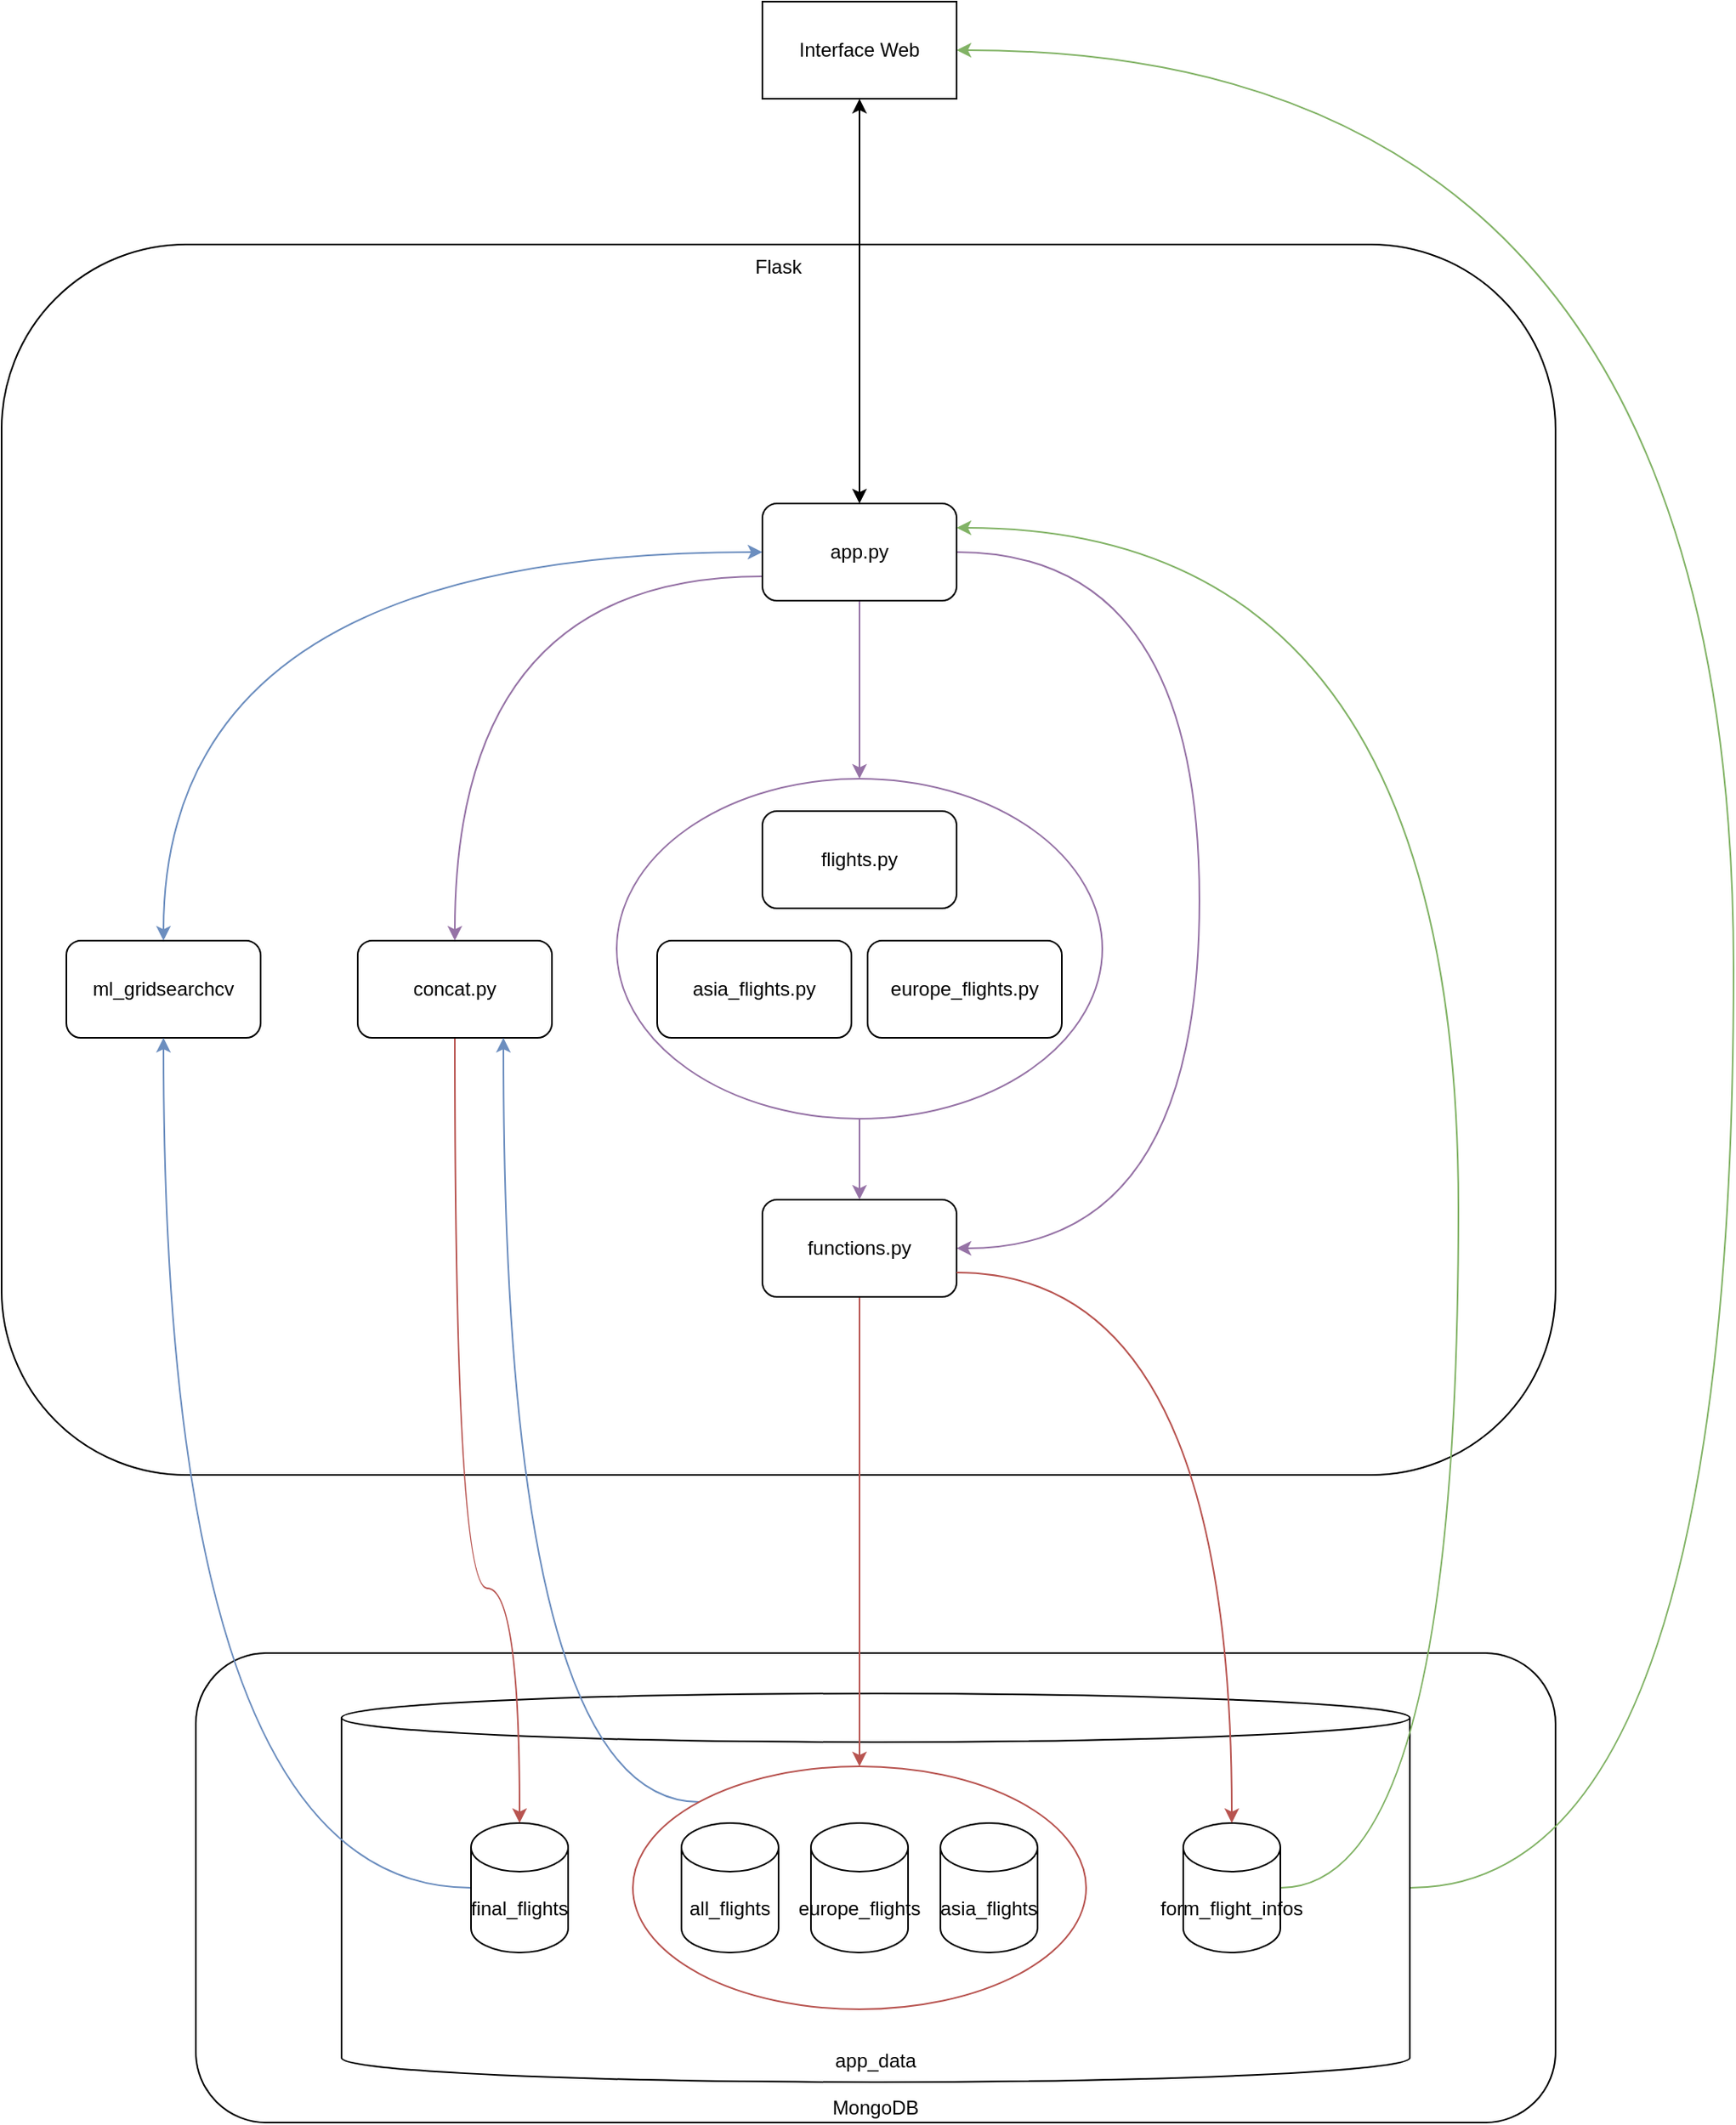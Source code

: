 <mxfile version="24.8.3">
  <diagram id="_Zeu2Und_BIN9iEwyCzT" name="Page-1">
    <mxGraphModel dx="1434" dy="738" grid="1" gridSize="10" guides="1" tooltips="1" connect="1" arrows="1" fold="1" page="1" pageScale="1" pageWidth="1200" pageHeight="1600" math="0" shadow="0">
      <root>
        <mxCell id="0" />
        <mxCell id="1" parent="0" />
        <mxCell id="iOH8eXoNTPQZBnvEToZv-1" value="Flask" style="rounded=1;whiteSpace=wrap;html=1;verticalAlign=top;" vertex="1" parent="1">
          <mxGeometry x="50" y="420" width="960" height="760" as="geometry" />
        </mxCell>
        <mxCell id="iOH8eXoNTPQZBnvEToZv-2" value="MongoDB" style="rounded=1;whiteSpace=wrap;html=1;verticalAlign=bottom;" vertex="1" parent="1">
          <mxGeometry x="170" y="1290" width="840" height="290" as="geometry" />
        </mxCell>
        <mxCell id="iOH8eXoNTPQZBnvEToZv-38" style="edgeStyle=orthogonalEdgeStyle;curved=1;rounded=0;orthogonalLoop=1;jettySize=auto;html=1;exitX=1;exitY=0.5;exitDx=0;exitDy=0;exitPerimeter=0;entryX=1;entryY=0.5;entryDx=0;entryDy=0;strokeColor=#82b366;fillColor=#d5e8d4;" edge="1" parent="1" source="iOH8eXoNTPQZBnvEToZv-3" target="iOH8eXoNTPQZBnvEToZv-17">
          <mxGeometry relative="1" as="geometry">
            <Array as="points">
              <mxPoint x="1120" y="1435" />
              <mxPoint x="1120" y="300" />
            </Array>
          </mxGeometry>
        </mxCell>
        <mxCell id="iOH8eXoNTPQZBnvEToZv-3" value="app_data" style="shape=cylinder3;whiteSpace=wrap;html=1;boundedLbl=1;backgroundOutline=1;size=15;verticalAlign=bottom;" vertex="1" parent="1">
          <mxGeometry x="260" y="1315" width="660" height="240" as="geometry" />
        </mxCell>
        <mxCell id="iOH8eXoNTPQZBnvEToZv-33" style="edgeStyle=orthogonalEdgeStyle;curved=1;rounded=0;orthogonalLoop=1;jettySize=auto;html=1;exitX=0.5;exitY=0;exitDx=0;exitDy=0;entryX=0;entryY=0.25;entryDx=0;entryDy=0;strokeColor=none;" edge="1" parent="1" source="iOH8eXoNTPQZBnvEToZv-4" target="iOH8eXoNTPQZBnvEToZv-6">
          <mxGeometry relative="1" as="geometry" />
        </mxCell>
        <mxCell id="iOH8eXoNTPQZBnvEToZv-4" value="ml_gridsearchcv" style="rounded=1;whiteSpace=wrap;html=1;" vertex="1" parent="1">
          <mxGeometry x="90" y="850" width="120" height="60" as="geometry" />
        </mxCell>
        <mxCell id="iOH8eXoNTPQZBnvEToZv-29" style="edgeStyle=orthogonalEdgeStyle;curved=1;rounded=0;orthogonalLoop=1;jettySize=auto;html=1;exitX=0.5;exitY=1;exitDx=0;exitDy=0;entryX=0.5;entryY=0;entryDx=0;entryDy=0;entryPerimeter=0;fillColor=#f8cecc;strokeColor=#b85450;" edge="1" parent="1" source="iOH8eXoNTPQZBnvEToZv-5" target="iOH8eXoNTPQZBnvEToZv-16">
          <mxGeometry relative="1" as="geometry">
            <Array as="points">
              <mxPoint x="330" y="1250" />
              <mxPoint x="370" y="1250" />
            </Array>
          </mxGeometry>
        </mxCell>
        <mxCell id="iOH8eXoNTPQZBnvEToZv-5" value="concat.py" style="rounded=1;whiteSpace=wrap;html=1;" vertex="1" parent="1">
          <mxGeometry x="270" y="850" width="120" height="60" as="geometry" />
        </mxCell>
        <mxCell id="iOH8eXoNTPQZBnvEToZv-20" style="edgeStyle=orthogonalEdgeStyle;curved=1;rounded=0;orthogonalLoop=1;jettySize=auto;html=1;exitX=0.5;exitY=1;exitDx=0;exitDy=0;entryX=0.5;entryY=0;entryDx=0;entryDy=0;fillColor=#e1d5e7;strokeColor=#9673a6;" edge="1" parent="1" source="iOH8eXoNTPQZBnvEToZv-6" target="iOH8eXoNTPQZBnvEToZv-18">
          <mxGeometry relative="1" as="geometry" />
        </mxCell>
        <mxCell id="iOH8eXoNTPQZBnvEToZv-25" style="edgeStyle=orthogonalEdgeStyle;curved=1;rounded=0;orthogonalLoop=1;jettySize=auto;html=1;exitX=1;exitY=0.5;exitDx=0;exitDy=0;entryX=1;entryY=0.5;entryDx=0;entryDy=0;fillColor=#e1d5e7;strokeColor=#9673a6;" edge="1" parent="1" source="iOH8eXoNTPQZBnvEToZv-6" target="iOH8eXoNTPQZBnvEToZv-10">
          <mxGeometry relative="1" as="geometry">
            <Array as="points">
              <mxPoint x="790" y="610" />
              <mxPoint x="790" y="1040" />
            </Array>
          </mxGeometry>
        </mxCell>
        <mxCell id="iOH8eXoNTPQZBnvEToZv-32" style="edgeStyle=orthogonalEdgeStyle;curved=1;rounded=0;orthogonalLoop=1;jettySize=auto;html=1;exitX=0;exitY=0.75;exitDx=0;exitDy=0;fillColor=#e1d5e7;strokeColor=#9673a6;" edge="1" parent="1" source="iOH8eXoNTPQZBnvEToZv-6" target="iOH8eXoNTPQZBnvEToZv-5">
          <mxGeometry relative="1" as="geometry" />
        </mxCell>
        <mxCell id="iOH8eXoNTPQZBnvEToZv-6" value="app.py" style="rounded=1;whiteSpace=wrap;html=1;" vertex="1" parent="1">
          <mxGeometry x="520" y="580" width="120" height="60" as="geometry" />
        </mxCell>
        <mxCell id="iOH8eXoNTPQZBnvEToZv-24" style="edgeStyle=orthogonalEdgeStyle;curved=1;rounded=0;orthogonalLoop=1;jettySize=auto;html=1;exitX=0.5;exitY=1;exitDx=0;exitDy=0;entryX=0.5;entryY=0;entryDx=0;entryDy=0;fillColor=#f8cecc;strokeColor=#b85450;" edge="1" parent="1" source="iOH8eXoNTPQZBnvEToZv-10" target="iOH8eXoNTPQZBnvEToZv-23">
          <mxGeometry relative="1" as="geometry" />
        </mxCell>
        <mxCell id="iOH8eXoNTPQZBnvEToZv-10" value="functions.py" style="rounded=1;whiteSpace=wrap;html=1;" vertex="1" parent="1">
          <mxGeometry x="520" y="1010" width="120" height="60" as="geometry" />
        </mxCell>
        <mxCell id="iOH8eXoNTPQZBnvEToZv-21" style="edgeStyle=orthogonalEdgeStyle;curved=1;rounded=0;orthogonalLoop=1;jettySize=auto;html=1;exitX=0.5;exitY=1;exitDx=0;exitDy=0;fillColor=#e1d5e7;strokeColor=#9673a6;" edge="1" parent="1" source="iOH8eXoNTPQZBnvEToZv-18" target="iOH8eXoNTPQZBnvEToZv-10">
          <mxGeometry relative="1" as="geometry" />
        </mxCell>
        <mxCell id="iOH8eXoNTPQZBnvEToZv-18" value="" style="ellipse;whiteSpace=wrap;html=1;fillColor=none;strokeColor=#9673a6;" vertex="1" parent="1">
          <mxGeometry x="430" y="750" width="300" height="210" as="geometry" />
        </mxCell>
        <mxCell id="iOH8eXoNTPQZBnvEToZv-28" style="edgeStyle=orthogonalEdgeStyle;curved=1;rounded=0;orthogonalLoop=1;jettySize=auto;html=1;exitX=1;exitY=0.5;exitDx=0;exitDy=0;exitPerimeter=0;entryX=1;entryY=0.25;entryDx=0;entryDy=0;fillColor=#d5e8d4;strokeColor=#82b366;" edge="1" parent="1" source="iOH8eXoNTPQZBnvEToZv-15" target="iOH8eXoNTPQZBnvEToZv-6">
          <mxGeometry relative="1" as="geometry">
            <Array as="points">
              <mxPoint x="950" y="1435" />
              <mxPoint x="950" y="595" />
            </Array>
          </mxGeometry>
        </mxCell>
        <mxCell id="iOH8eXoNTPQZBnvEToZv-15" value="form_flight_infos" style="shape=cylinder3;whiteSpace=wrap;html=1;boundedLbl=1;backgroundOutline=1;size=15;" vertex="1" parent="1">
          <mxGeometry x="780" y="1395" width="60" height="80" as="geometry" />
        </mxCell>
        <mxCell id="iOH8eXoNTPQZBnvEToZv-31" style="edgeStyle=orthogonalEdgeStyle;curved=1;rounded=0;orthogonalLoop=1;jettySize=auto;html=1;exitX=0;exitY=0.5;exitDx=0;exitDy=0;exitPerimeter=0;entryX=0.5;entryY=1;entryDx=0;entryDy=0;fillColor=#dae8fc;strokeColor=#6c8ebf;" edge="1" parent="1" source="iOH8eXoNTPQZBnvEToZv-16" target="iOH8eXoNTPQZBnvEToZv-4">
          <mxGeometry relative="1" as="geometry" />
        </mxCell>
        <mxCell id="iOH8eXoNTPQZBnvEToZv-16" value="final_flights" style="shape=cylinder3;whiteSpace=wrap;html=1;boundedLbl=1;backgroundOutline=1;size=15;" vertex="1" parent="1">
          <mxGeometry x="340" y="1395" width="60" height="80" as="geometry" />
        </mxCell>
        <mxCell id="iOH8eXoNTPQZBnvEToZv-17" value="Interface Web" style="rounded=0;whiteSpace=wrap;html=1;" vertex="1" parent="1">
          <mxGeometry x="520" y="270" width="120" height="60" as="geometry" />
        </mxCell>
        <mxCell id="iOH8eXoNTPQZBnvEToZv-30" style="edgeStyle=orthogonalEdgeStyle;curved=1;rounded=0;orthogonalLoop=1;jettySize=auto;html=1;exitX=0;exitY=0;exitDx=0;exitDy=0;entryX=0.75;entryY=1;entryDx=0;entryDy=0;fillColor=#dae8fc;strokeColor=#6c8ebf;" edge="1" parent="1" source="iOH8eXoNTPQZBnvEToZv-23" target="iOH8eXoNTPQZBnvEToZv-5">
          <mxGeometry relative="1" as="geometry">
            <Array as="points">
              <mxPoint x="360" y="1382" />
            </Array>
          </mxGeometry>
        </mxCell>
        <mxCell id="iOH8eXoNTPQZBnvEToZv-23" value="" style="ellipse;whiteSpace=wrap;html=1;fillColor=none;strokeColor=#b85450;" vertex="1" parent="1">
          <mxGeometry x="440" y="1360" width="280" height="150" as="geometry" />
        </mxCell>
        <mxCell id="iOH8eXoNTPQZBnvEToZv-7" value="flights.py" style="rounded=1;whiteSpace=wrap;html=1;" vertex="1" parent="1">
          <mxGeometry x="520" y="770" width="120" height="60" as="geometry" />
        </mxCell>
        <mxCell id="iOH8eXoNTPQZBnvEToZv-8" value="asia_flights.py" style="rounded=1;whiteSpace=wrap;html=1;" vertex="1" parent="1">
          <mxGeometry x="455" y="850" width="120" height="60" as="geometry" />
        </mxCell>
        <mxCell id="iOH8eXoNTPQZBnvEToZv-9" value="europe_flights.py" style="rounded=1;whiteSpace=wrap;html=1;" vertex="1" parent="1">
          <mxGeometry x="585" y="850" width="120" height="60" as="geometry" />
        </mxCell>
        <mxCell id="iOH8eXoNTPQZBnvEToZv-11" value="all_flights" style="shape=cylinder3;whiteSpace=wrap;html=1;boundedLbl=1;backgroundOutline=1;size=15;" vertex="1" parent="1">
          <mxGeometry x="470" y="1395" width="60" height="80" as="geometry" />
        </mxCell>
        <mxCell id="iOH8eXoNTPQZBnvEToZv-13" value="europe_flights" style="shape=cylinder3;whiteSpace=wrap;html=1;boundedLbl=1;backgroundOutline=1;size=15;" vertex="1" parent="1">
          <mxGeometry x="550" y="1395" width="60" height="80" as="geometry" />
        </mxCell>
        <mxCell id="iOH8eXoNTPQZBnvEToZv-14" value="asia_flights" style="shape=cylinder3;whiteSpace=wrap;html=1;boundedLbl=1;backgroundOutline=1;size=15;" vertex="1" parent="1">
          <mxGeometry x="630" y="1395" width="60" height="80" as="geometry" />
        </mxCell>
        <mxCell id="iOH8eXoNTPQZBnvEToZv-27" style="edgeStyle=orthogonalEdgeStyle;curved=1;rounded=0;orthogonalLoop=1;jettySize=auto;html=1;exitX=1;exitY=0.75;exitDx=0;exitDy=0;entryX=0.5;entryY=0;entryDx=0;entryDy=0;entryPerimeter=0;fillColor=#f8cecc;strokeColor=#b85450;" edge="1" parent="1" source="iOH8eXoNTPQZBnvEToZv-10" target="iOH8eXoNTPQZBnvEToZv-15">
          <mxGeometry relative="1" as="geometry" />
        </mxCell>
        <mxCell id="iOH8eXoNTPQZBnvEToZv-35" value="" style="endArrow=classic;startArrow=classic;html=1;rounded=0;curved=1;edgeStyle=orthogonalEdgeStyle;exitX=0.5;exitY=0;exitDx=0;exitDy=0;entryX=0;entryY=0.5;entryDx=0;entryDy=0;fillColor=#dae8fc;strokeColor=#6c8ebf;" edge="1" parent="1" source="iOH8eXoNTPQZBnvEToZv-4" target="iOH8eXoNTPQZBnvEToZv-6">
          <mxGeometry width="50" height="50" relative="1" as="geometry">
            <mxPoint x="580" y="650" as="sourcePoint" />
            <mxPoint x="630" y="600" as="targetPoint" />
          </mxGeometry>
        </mxCell>
        <mxCell id="iOH8eXoNTPQZBnvEToZv-37" value="" style="endArrow=classic;startArrow=classic;html=1;rounded=0;curved=1;entryX=0.5;entryY=1;entryDx=0;entryDy=0;exitX=0.5;exitY=0;exitDx=0;exitDy=0;" edge="1" parent="1" source="iOH8eXoNTPQZBnvEToZv-6" target="iOH8eXoNTPQZBnvEToZv-17">
          <mxGeometry width="50" height="50" relative="1" as="geometry">
            <mxPoint x="580" y="550" as="sourcePoint" />
            <mxPoint x="630" y="500" as="targetPoint" />
          </mxGeometry>
        </mxCell>
      </root>
    </mxGraphModel>
  </diagram>
</mxfile>
